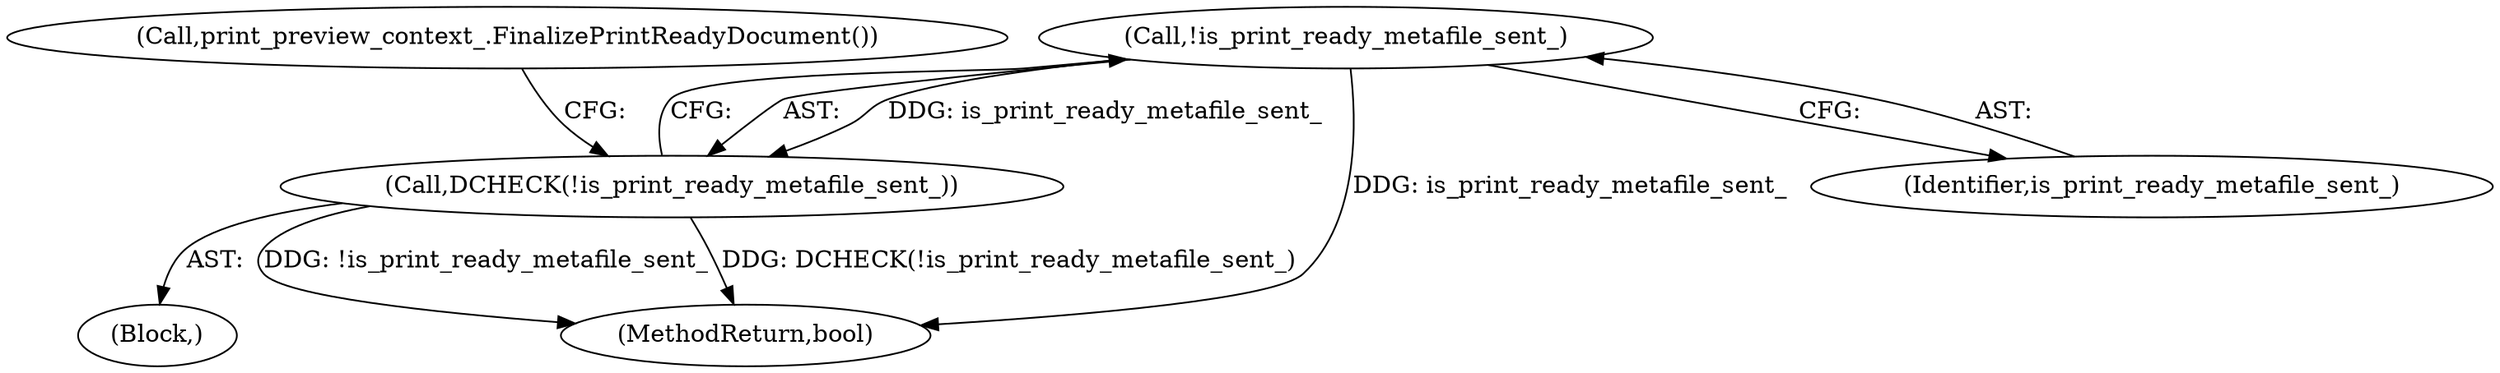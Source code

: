 digraph "0_Chrome_673ce95d481ea9368c4d4d43ac756ba1d6d9e608_1@API" {
"1000103" [label="(Call,!is_print_ready_metafile_sent_)"];
"1000102" [label="(Call,DCHECK(!is_print_ready_metafile_sent_))"];
"1000101" [label="(Block,)"];
"1000104" [label="(Identifier,is_print_ready_metafile_sent_)"];
"1000105" [label="(Call,print_preview_context_.FinalizePrintReadyDocument())"];
"1000102" [label="(Call,DCHECK(!is_print_ready_metafile_sent_))"];
"1000103" [label="(Call,!is_print_ready_metafile_sent_)"];
"1000170" [label="(MethodReturn,bool)"];
"1000103" -> "1000102"  [label="AST: "];
"1000103" -> "1000104"  [label="CFG: "];
"1000104" -> "1000103"  [label="AST: "];
"1000102" -> "1000103"  [label="CFG: "];
"1000103" -> "1000170"  [label="DDG: is_print_ready_metafile_sent_"];
"1000103" -> "1000102"  [label="DDG: is_print_ready_metafile_sent_"];
"1000102" -> "1000101"  [label="AST: "];
"1000105" -> "1000102"  [label="CFG: "];
"1000102" -> "1000170"  [label="DDG: !is_print_ready_metafile_sent_"];
"1000102" -> "1000170"  [label="DDG: DCHECK(!is_print_ready_metafile_sent_)"];
}
